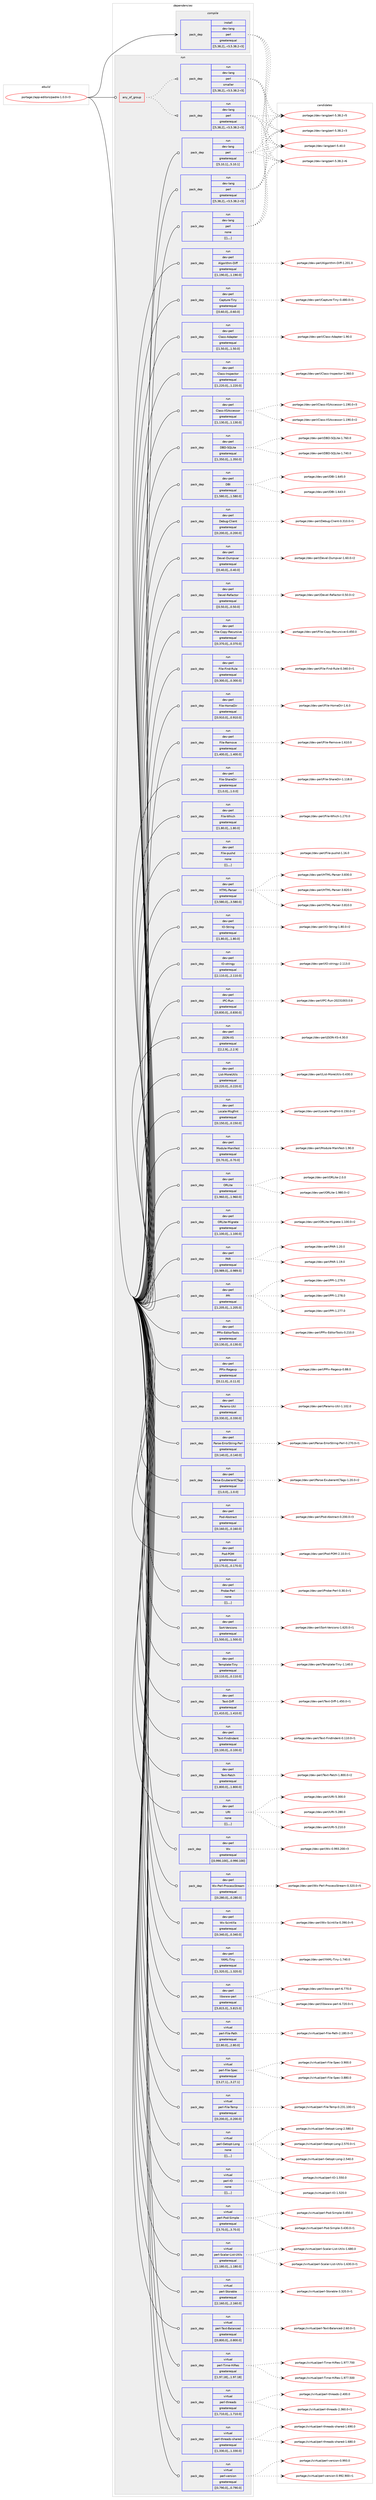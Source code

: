 digraph prolog {

# *************
# Graph options
# *************

newrank=true;
concentrate=true;
compound=true;
graph [rankdir=LR,fontname=Helvetica,fontsize=10,ranksep=1.5];#, ranksep=2.5, nodesep=0.2];
edge  [arrowhead=vee];
node  [fontname=Helvetica,fontsize=10];

# **********
# The ebuild
# **********

subgraph cluster_leftcol {
color=gray;
label=<<i>ebuild</i>>;
id [label="portage://app-editors/padre-1.0.0-r3", color=red, width=4, href="../app-editors/padre-1.0.0-r3.svg"];
}

# ****************
# The dependencies
# ****************

subgraph cluster_midcol {
color=gray;
label=<<i>dependencies</i>>;
subgraph cluster_compile {
fillcolor="#eeeeee";
style=filled;
label=<<i>compile</i>>;
subgraph pack12297 {
dependency17005 [label=<<TABLE BORDER="0" CELLBORDER="1" CELLSPACING="0" CELLPADDING="4" WIDTH="220"><TR><TD ROWSPAN="6" CELLPADDING="30">pack_dep</TD></TR><TR><TD WIDTH="110">install</TD></TR><TR><TD>dev-lang</TD></TR><TR><TD>perl</TD></TR><TR><TD>greaterequal</TD></TR><TR><TD>[[5,38,2],,-r3,5.38.2-r3]</TD></TR></TABLE>>, shape=none, color=blue];
}
id:e -> dependency17005:w [weight=20,style="solid",arrowhead="vee"];
}
subgraph cluster_compileandrun {
fillcolor="#eeeeee";
style=filled;
label=<<i>compile and run</i>>;
}
subgraph cluster_run {
fillcolor="#eeeeee";
style=filled;
label=<<i>run</i>>;
subgraph any94 {
dependency17080 [label=<<TABLE BORDER="0" CELLBORDER="1" CELLSPACING="0" CELLPADDING="4"><TR><TD CELLPADDING="10">any_of_group</TD></TR></TABLE>>, shape=none, color=red];subgraph pack12389 {
dependency17165 [label=<<TABLE BORDER="0" CELLBORDER="1" CELLSPACING="0" CELLPADDING="4" WIDTH="220"><TR><TD ROWSPAN="6" CELLPADDING="30">pack_dep</TD></TR><TR><TD WIDTH="110">run</TD></TR><TR><TD>dev-lang</TD></TR><TR><TD>perl</TD></TR><TR><TD>greaterequal</TD></TR><TR><TD>[[5,38,2],,-r3,5.38.2-r3]</TD></TR></TABLE>>, shape=none, color=blue];
}
dependency17080:e -> dependency17165:w [weight=20,style="dotted",arrowhead="oinv"];
subgraph pack12425 {
dependency17279 [label=<<TABLE BORDER="0" CELLBORDER="1" CELLSPACING="0" CELLPADDING="4" WIDTH="220"><TR><TD ROWSPAN="6" CELLPADDING="30">pack_dep</TD></TR><TR><TD WIDTH="110">run</TD></TR><TR><TD>dev-lang</TD></TR><TR><TD>perl</TD></TR><TR><TD>smaller</TD></TR><TR><TD>[[5,38,2],,-r3,5.38.2-r3]</TD></TR></TABLE>>, shape=none, color=blue];
}
dependency17080:e -> dependency17279:w [weight=20,style="dotted",arrowhead="oinv"];
}
id:e -> dependency17080:w [weight=20,style="solid",arrowhead="odot"];
subgraph pack12539 {
dependency17350 [label=<<TABLE BORDER="0" CELLBORDER="1" CELLSPACING="0" CELLPADDING="4" WIDTH="220"><TR><TD ROWSPAN="6" CELLPADDING="30">pack_dep</TD></TR><TR><TD WIDTH="110">run</TD></TR><TR><TD>dev-lang</TD></TR><TR><TD>perl</TD></TR><TR><TD>greaterequal</TD></TR><TR><TD>[[5,10,1],,,5.10.1]</TD></TR></TABLE>>, shape=none, color=blue];
}
id:e -> dependency17350:w [weight=20,style="solid",arrowhead="odot"];
subgraph pack12543 {
dependency17353 [label=<<TABLE BORDER="0" CELLBORDER="1" CELLSPACING="0" CELLPADDING="4" WIDTH="220"><TR><TD ROWSPAN="6" CELLPADDING="30">pack_dep</TD></TR><TR><TD WIDTH="110">run</TD></TR><TR><TD>dev-lang</TD></TR><TR><TD>perl</TD></TR><TR><TD>greaterequal</TD></TR><TR><TD>[[5,38,2],,-r3,5.38.2-r3]</TD></TR></TABLE>>, shape=none, color=blue];
}
id:e -> dependency17353:w [weight=20,style="solid",arrowhead="odot"];
subgraph pack12562 {
dependency17380 [label=<<TABLE BORDER="0" CELLBORDER="1" CELLSPACING="0" CELLPADDING="4" WIDTH="220"><TR><TD ROWSPAN="6" CELLPADDING="30">pack_dep</TD></TR><TR><TD WIDTH="110">run</TD></TR><TR><TD>dev-lang</TD></TR><TR><TD>perl</TD></TR><TR><TD>none</TD></TR><TR><TD>[[],,,,]</TD></TR></TABLE>>, shape=none, color=blue];
}
id:e -> dependency17380:w [weight=20,style="solid",arrowhead="odot"];
subgraph pack12566 {
dependency17408 [label=<<TABLE BORDER="0" CELLBORDER="1" CELLSPACING="0" CELLPADDING="4" WIDTH="220"><TR><TD ROWSPAN="6" CELLPADDING="30">pack_dep</TD></TR><TR><TD WIDTH="110">run</TD></TR><TR><TD>dev-perl</TD></TR><TR><TD>Algorithm-Diff</TD></TR><TR><TD>greaterequal</TD></TR><TR><TD>[[1,190,0],,,1.190.0]</TD></TR></TABLE>>, shape=none, color=blue];
}
id:e -> dependency17408:w [weight=20,style="solid",arrowhead="odot"];
subgraph pack12627 {
dependency17480 [label=<<TABLE BORDER="0" CELLBORDER="1" CELLSPACING="0" CELLPADDING="4" WIDTH="220"><TR><TD ROWSPAN="6" CELLPADDING="30">pack_dep</TD></TR><TR><TD WIDTH="110">run</TD></TR><TR><TD>dev-perl</TD></TR><TR><TD>Capture-Tiny</TD></TR><TR><TD>greaterequal</TD></TR><TR><TD>[[0,60,0],,,0.60.0]</TD></TR></TABLE>>, shape=none, color=blue];
}
id:e -> dependency17480:w [weight=20,style="solid",arrowhead="odot"];
subgraph pack12641 {
dependency17495 [label=<<TABLE BORDER="0" CELLBORDER="1" CELLSPACING="0" CELLPADDING="4" WIDTH="220"><TR><TD ROWSPAN="6" CELLPADDING="30">pack_dep</TD></TR><TR><TD WIDTH="110">run</TD></TR><TR><TD>dev-perl</TD></TR><TR><TD>Class-Adapter</TD></TR><TR><TD>greaterequal</TD></TR><TR><TD>[[1,50,0],,,1.50.0]</TD></TR></TABLE>>, shape=none, color=blue];
}
id:e -> dependency17495:w [weight=20,style="solid",arrowhead="odot"];
subgraph pack12676 {
dependency17574 [label=<<TABLE BORDER="0" CELLBORDER="1" CELLSPACING="0" CELLPADDING="4" WIDTH="220"><TR><TD ROWSPAN="6" CELLPADDING="30">pack_dep</TD></TR><TR><TD WIDTH="110">run</TD></TR><TR><TD>dev-perl</TD></TR><TR><TD>Class-Inspector</TD></TR><TR><TD>greaterequal</TD></TR><TR><TD>[[1,220,0],,,1.220.0]</TD></TR></TABLE>>, shape=none, color=blue];
}
id:e -> dependency17574:w [weight=20,style="solid",arrowhead="odot"];
subgraph pack12723 {
dependency17600 [label=<<TABLE BORDER="0" CELLBORDER="1" CELLSPACING="0" CELLPADDING="4" WIDTH="220"><TR><TD ROWSPAN="6" CELLPADDING="30">pack_dep</TD></TR><TR><TD WIDTH="110">run</TD></TR><TR><TD>dev-perl</TD></TR><TR><TD>Class-XSAccessor</TD></TR><TR><TD>greaterequal</TD></TR><TR><TD>[[1,130,0],,,1.130.0]</TD></TR></TABLE>>, shape=none, color=blue];
}
id:e -> dependency17600:w [weight=20,style="solid",arrowhead="odot"];
subgraph pack12772 {
dependency17686 [label=<<TABLE BORDER="0" CELLBORDER="1" CELLSPACING="0" CELLPADDING="4" WIDTH="220"><TR><TD ROWSPAN="6" CELLPADDING="30">pack_dep</TD></TR><TR><TD WIDTH="110">run</TD></TR><TR><TD>dev-perl</TD></TR><TR><TD>DBD-SQLite</TD></TR><TR><TD>greaterequal</TD></TR><TR><TD>[[1,350,0],,,1.350.0]</TD></TR></TABLE>>, shape=none, color=blue];
}
id:e -> dependency17686:w [weight=20,style="solid",arrowhead="odot"];
subgraph pack12859 {
dependency17784 [label=<<TABLE BORDER="0" CELLBORDER="1" CELLSPACING="0" CELLPADDING="4" WIDTH="220"><TR><TD ROWSPAN="6" CELLPADDING="30">pack_dep</TD></TR><TR><TD WIDTH="110">run</TD></TR><TR><TD>dev-perl</TD></TR><TR><TD>DBI</TD></TR><TR><TD>greaterequal</TD></TR><TR><TD>[[1,580,0],,,1.580.0]</TD></TR></TABLE>>, shape=none, color=blue];
}
id:e -> dependency17784:w [weight=20,style="solid",arrowhead="odot"];
subgraph pack12862 {
dependency17788 [label=<<TABLE BORDER="0" CELLBORDER="1" CELLSPACING="0" CELLPADDING="4" WIDTH="220"><TR><TD ROWSPAN="6" CELLPADDING="30">pack_dep</TD></TR><TR><TD WIDTH="110">run</TD></TR><TR><TD>dev-perl</TD></TR><TR><TD>Debug-Client</TD></TR><TR><TD>greaterequal</TD></TR><TR><TD>[[0,200,0],,,0.200.0]</TD></TR></TABLE>>, shape=none, color=blue];
}
id:e -> dependency17788:w [weight=20,style="solid",arrowhead="odot"];
subgraph pack12883 {
dependency17814 [label=<<TABLE BORDER="0" CELLBORDER="1" CELLSPACING="0" CELLPADDING="4" WIDTH="220"><TR><TD ROWSPAN="6" CELLPADDING="30">pack_dep</TD></TR><TR><TD WIDTH="110">run</TD></TR><TR><TD>dev-perl</TD></TR><TR><TD>Devel-Dumpvar</TD></TR><TR><TD>greaterequal</TD></TR><TR><TD>[[0,40,0],,,0.40.0]</TD></TR></TABLE>>, shape=none, color=blue];
}
id:e -> dependency17814:w [weight=20,style="solid",arrowhead="odot"];
subgraph pack12894 {
dependency17869 [label=<<TABLE BORDER="0" CELLBORDER="1" CELLSPACING="0" CELLPADDING="4" WIDTH="220"><TR><TD ROWSPAN="6" CELLPADDING="30">pack_dep</TD></TR><TR><TD WIDTH="110">run</TD></TR><TR><TD>dev-perl</TD></TR><TR><TD>Devel-Refactor</TD></TR><TR><TD>greaterequal</TD></TR><TR><TD>[[0,50,0],,,0.50.0]</TD></TR></TABLE>>, shape=none, color=blue];
}
id:e -> dependency17869:w [weight=20,style="solid",arrowhead="odot"];
subgraph pack12937 {
dependency17891 [label=<<TABLE BORDER="0" CELLBORDER="1" CELLSPACING="0" CELLPADDING="4" WIDTH="220"><TR><TD ROWSPAN="6" CELLPADDING="30">pack_dep</TD></TR><TR><TD WIDTH="110">run</TD></TR><TR><TD>dev-perl</TD></TR><TR><TD>File-Copy-Recursive</TD></TR><TR><TD>greaterequal</TD></TR><TR><TD>[[0,370,0],,,0.370.0]</TD></TR></TABLE>>, shape=none, color=blue];
}
id:e -> dependency17891:w [weight=20,style="solid",arrowhead="odot"];
subgraph pack12954 {
dependency17918 [label=<<TABLE BORDER="0" CELLBORDER="1" CELLSPACING="0" CELLPADDING="4" WIDTH="220"><TR><TD ROWSPAN="6" CELLPADDING="30">pack_dep</TD></TR><TR><TD WIDTH="110">run</TD></TR><TR><TD>dev-perl</TD></TR><TR><TD>File-Find-Rule</TD></TR><TR><TD>greaterequal</TD></TR><TR><TD>[[0,300,0],,,0.300.0]</TD></TR></TABLE>>, shape=none, color=blue];
}
id:e -> dependency17918:w [weight=20,style="solid",arrowhead="odot"];
subgraph pack13019 {
dependency18008 [label=<<TABLE BORDER="0" CELLBORDER="1" CELLSPACING="0" CELLPADDING="4" WIDTH="220"><TR><TD ROWSPAN="6" CELLPADDING="30">pack_dep</TD></TR><TR><TD WIDTH="110">run</TD></TR><TR><TD>dev-perl</TD></TR><TR><TD>File-HomeDir</TD></TR><TR><TD>greaterequal</TD></TR><TR><TD>[[0,910,0],,,0.910.0]</TD></TR></TABLE>>, shape=none, color=blue];
}
id:e -> dependency18008:w [weight=20,style="solid",arrowhead="odot"];
subgraph pack13059 {
dependency18079 [label=<<TABLE BORDER="0" CELLBORDER="1" CELLSPACING="0" CELLPADDING="4" WIDTH="220"><TR><TD ROWSPAN="6" CELLPADDING="30">pack_dep</TD></TR><TR><TD WIDTH="110">run</TD></TR><TR><TD>dev-perl</TD></TR><TR><TD>File-Remove</TD></TR><TR><TD>greaterequal</TD></TR><TR><TD>[[1,400,0],,,1.400.0]</TD></TR></TABLE>>, shape=none, color=blue];
}
id:e -> dependency18079:w [weight=20,style="solid",arrowhead="odot"];
subgraph pack13085 {
dependency18103 [label=<<TABLE BORDER="0" CELLBORDER="1" CELLSPACING="0" CELLPADDING="4" WIDTH="220"><TR><TD ROWSPAN="6" CELLPADDING="30">pack_dep</TD></TR><TR><TD WIDTH="110">run</TD></TR><TR><TD>dev-perl</TD></TR><TR><TD>File-ShareDir</TD></TR><TR><TD>greaterequal</TD></TR><TR><TD>[[1,0,0],,,1.0.0]</TD></TR></TABLE>>, shape=none, color=blue];
}
id:e -> dependency18103:w [weight=20,style="solid",arrowhead="odot"];
subgraph pack13089 {
dependency18131 [label=<<TABLE BORDER="0" CELLBORDER="1" CELLSPACING="0" CELLPADDING="4" WIDTH="220"><TR><TD ROWSPAN="6" CELLPADDING="30">pack_dep</TD></TR><TR><TD WIDTH="110">run</TD></TR><TR><TD>dev-perl</TD></TR><TR><TD>File-Which</TD></TR><TR><TD>greaterequal</TD></TR><TR><TD>[[1,80,0],,,1.80.0]</TD></TR></TABLE>>, shape=none, color=blue];
}
id:e -> dependency18131:w [weight=20,style="solid",arrowhead="odot"];
subgraph pack13125 {
dependency18175 [label=<<TABLE BORDER="0" CELLBORDER="1" CELLSPACING="0" CELLPADDING="4" WIDTH="220"><TR><TD ROWSPAN="6" CELLPADDING="30">pack_dep</TD></TR><TR><TD WIDTH="110">run</TD></TR><TR><TD>dev-perl</TD></TR><TR><TD>File-pushd</TD></TR><TR><TD>none</TD></TR><TR><TD>[[],,,,]</TD></TR></TABLE>>, shape=none, color=blue];
}
id:e -> dependency18175:w [weight=20,style="solid",arrowhead="odot"];
subgraph pack13139 {
dependency18274 [label=<<TABLE BORDER="0" CELLBORDER="1" CELLSPACING="0" CELLPADDING="4" WIDTH="220"><TR><TD ROWSPAN="6" CELLPADDING="30">pack_dep</TD></TR><TR><TD WIDTH="110">run</TD></TR><TR><TD>dev-perl</TD></TR><TR><TD>HTML-Parser</TD></TR><TR><TD>greaterequal</TD></TR><TR><TD>[[3,580,0],,,3.580.0]</TD></TR></TABLE>>, shape=none, color=blue];
}
id:e -> dependency18274:w [weight=20,style="solid",arrowhead="odot"];
subgraph pack13198 {
dependency18280 [label=<<TABLE BORDER="0" CELLBORDER="1" CELLSPACING="0" CELLPADDING="4" WIDTH="220"><TR><TD ROWSPAN="6" CELLPADDING="30">pack_dep</TD></TR><TR><TD WIDTH="110">run</TD></TR><TR><TD>dev-perl</TD></TR><TR><TD>IO-String</TD></TR><TR><TD>greaterequal</TD></TR><TR><TD>[[1,80,0],,,1.80.0]</TD></TR></TABLE>>, shape=none, color=blue];
}
id:e -> dependency18280:w [weight=20,style="solid",arrowhead="odot"];
subgraph pack13221 {
dependency18328 [label=<<TABLE BORDER="0" CELLBORDER="1" CELLSPACING="0" CELLPADDING="4" WIDTH="220"><TR><TD ROWSPAN="6" CELLPADDING="30">pack_dep</TD></TR><TR><TD WIDTH="110">run</TD></TR><TR><TD>dev-perl</TD></TR><TR><TD>IO-stringy</TD></TR><TR><TD>greaterequal</TD></TR><TR><TD>[[2,110,0],,,2.110.0]</TD></TR></TABLE>>, shape=none, color=blue];
}
id:e -> dependency18328:w [weight=20,style="solid",arrowhead="odot"];
subgraph pack13263 {
dependency18454 [label=<<TABLE BORDER="0" CELLBORDER="1" CELLSPACING="0" CELLPADDING="4" WIDTH="220"><TR><TD ROWSPAN="6" CELLPADDING="30">pack_dep</TD></TR><TR><TD WIDTH="110">run</TD></TR><TR><TD>dev-perl</TD></TR><TR><TD>IPC-Run</TD></TR><TR><TD>greaterequal</TD></TR><TR><TD>[[0,830,0],,,0.830.0]</TD></TR></TABLE>>, shape=none, color=blue];
}
id:e -> dependency18454:w [weight=20,style="solid",arrowhead="odot"];
subgraph pack13363 {
dependency18502 [label=<<TABLE BORDER="0" CELLBORDER="1" CELLSPACING="0" CELLPADDING="4" WIDTH="220"><TR><TD ROWSPAN="6" CELLPADDING="30">pack_dep</TD></TR><TR><TD WIDTH="110">run</TD></TR><TR><TD>dev-perl</TD></TR><TR><TD>JSON-XS</TD></TR><TR><TD>greaterequal</TD></TR><TR><TD>[[2,2,9],,,2.2.9]</TD></TR></TABLE>>, shape=none, color=blue];
}
id:e -> dependency18502:w [weight=20,style="solid",arrowhead="odot"];
subgraph pack13368 {
dependency18529 [label=<<TABLE BORDER="0" CELLBORDER="1" CELLSPACING="0" CELLPADDING="4" WIDTH="220"><TR><TD ROWSPAN="6" CELLPADDING="30">pack_dep</TD></TR><TR><TD WIDTH="110">run</TD></TR><TR><TD>dev-perl</TD></TR><TR><TD>List-MoreUtils</TD></TR><TR><TD>greaterequal</TD></TR><TR><TD>[[0,220,0],,,0.220.0]</TD></TR></TABLE>>, shape=none, color=blue];
}
id:e -> dependency18529:w [weight=20,style="solid",arrowhead="odot"];
subgraph pack13422 {
dependency18586 [label=<<TABLE BORDER="0" CELLBORDER="1" CELLSPACING="0" CELLPADDING="4" WIDTH="220"><TR><TD ROWSPAN="6" CELLPADDING="30">pack_dep</TD></TR><TR><TD WIDTH="110">run</TD></TR><TR><TD>dev-perl</TD></TR><TR><TD>Locale-Msgfmt</TD></TR><TR><TD>greaterequal</TD></TR><TR><TD>[[0,150,0],,,0.150.0]</TD></TR></TABLE>>, shape=none, color=blue];
}
id:e -> dependency18586:w [weight=20,style="solid",arrowhead="odot"];
subgraph pack13425 {
dependency18610 [label=<<TABLE BORDER="0" CELLBORDER="1" CELLSPACING="0" CELLPADDING="4" WIDTH="220"><TR><TD ROWSPAN="6" CELLPADDING="30">pack_dep</TD></TR><TR><TD WIDTH="110">run</TD></TR><TR><TD>dev-perl</TD></TR><TR><TD>Module-Manifest</TD></TR><TR><TD>greaterequal</TD></TR><TR><TD>[[0,70,0],,,0.70.0]</TD></TR></TABLE>>, shape=none, color=blue];
}
id:e -> dependency18610:w [weight=20,style="solid",arrowhead="odot"];
subgraph pack13467 {
dependency18663 [label=<<TABLE BORDER="0" CELLBORDER="1" CELLSPACING="0" CELLPADDING="4" WIDTH="220"><TR><TD ROWSPAN="6" CELLPADDING="30">pack_dep</TD></TR><TR><TD WIDTH="110">run</TD></TR><TR><TD>dev-perl</TD></TR><TR><TD>ORLite</TD></TR><TR><TD>greaterequal</TD></TR><TR><TD>[[1,960,0],,,1.960.0]</TD></TR></TABLE>>, shape=none, color=blue];
}
id:e -> dependency18663:w [weight=20,style="solid",arrowhead="odot"];
subgraph pack13484 {
dependency18693 [label=<<TABLE BORDER="0" CELLBORDER="1" CELLSPACING="0" CELLPADDING="4" WIDTH="220"><TR><TD ROWSPAN="6" CELLPADDING="30">pack_dep</TD></TR><TR><TD WIDTH="110">run</TD></TR><TR><TD>dev-perl</TD></TR><TR><TD>ORLite-Migrate</TD></TR><TR><TD>greaterequal</TD></TR><TR><TD>[[1,100,0],,,1.100.0]</TD></TR></TABLE>>, shape=none, color=blue];
}
id:e -> dependency18693:w [weight=20,style="solid",arrowhead="odot"];
subgraph pack13540 {
dependency18807 [label=<<TABLE BORDER="0" CELLBORDER="1" CELLSPACING="0" CELLPADDING="4" WIDTH="220"><TR><TD ROWSPAN="6" CELLPADDING="30">pack_dep</TD></TR><TR><TD WIDTH="110">run</TD></TR><TR><TD>dev-perl</TD></TR><TR><TD>PAR</TD></TR><TR><TD>greaterequal</TD></TR><TR><TD>[[0,989,0],,,0.989.0]</TD></TR></TABLE>>, shape=none, color=blue];
}
id:e -> dependency18807:w [weight=20,style="solid",arrowhead="odot"];
subgraph pack13594 {
dependency18812 [label=<<TABLE BORDER="0" CELLBORDER="1" CELLSPACING="0" CELLPADDING="4" WIDTH="220"><TR><TD ROWSPAN="6" CELLPADDING="30">pack_dep</TD></TR><TR><TD WIDTH="110">run</TD></TR><TR><TD>dev-perl</TD></TR><TR><TD>PPI</TD></TR><TR><TD>greaterequal</TD></TR><TR><TD>[[1,205,0],,,1.205.0]</TD></TR></TABLE>>, shape=none, color=blue];
}
id:e -> dependency18812:w [weight=20,style="solid",arrowhead="odot"];
subgraph pack13598 {
dependency18821 [label=<<TABLE BORDER="0" CELLBORDER="1" CELLSPACING="0" CELLPADDING="4" WIDTH="220"><TR><TD ROWSPAN="6" CELLPADDING="30">pack_dep</TD></TR><TR><TD WIDTH="110">run</TD></TR><TR><TD>dev-perl</TD></TR><TR><TD>PPIx-EditorTools</TD></TR><TR><TD>greaterequal</TD></TR><TR><TD>[[0,130,0],,,0.130.0]</TD></TR></TABLE>>, shape=none, color=blue];
}
id:e -> dependency18821:w [weight=20,style="solid",arrowhead="odot"];
subgraph pack13623 {
dependency18869 [label=<<TABLE BORDER="0" CELLBORDER="1" CELLSPACING="0" CELLPADDING="4" WIDTH="220"><TR><TD ROWSPAN="6" CELLPADDING="30">pack_dep</TD></TR><TR><TD WIDTH="110">run</TD></TR><TR><TD>dev-perl</TD></TR><TR><TD>PPIx-Regexp</TD></TR><TR><TD>greaterequal</TD></TR><TR><TD>[[0,11,0],,,0.11.0]</TD></TR></TABLE>>, shape=none, color=blue];
}
id:e -> dependency18869:w [weight=20,style="solid",arrowhead="odot"];
subgraph pack13649 {
dependency18981 [label=<<TABLE BORDER="0" CELLBORDER="1" CELLSPACING="0" CELLPADDING="4" WIDTH="220"><TR><TD ROWSPAN="6" CELLPADDING="30">pack_dep</TD></TR><TR><TD WIDTH="110">run</TD></TR><TR><TD>dev-perl</TD></TR><TR><TD>Params-Util</TD></TR><TR><TD>greaterequal</TD></TR><TR><TD>[[0,330,0],,,0.330.0]</TD></TR></TABLE>>, shape=none, color=blue];
}
id:e -> dependency18981:w [weight=20,style="solid",arrowhead="odot"];
subgraph pack13725 {
dependency18989 [label=<<TABLE BORDER="0" CELLBORDER="1" CELLSPACING="0" CELLPADDING="4" WIDTH="220"><TR><TD ROWSPAN="6" CELLPADDING="30">pack_dep</TD></TR><TR><TD WIDTH="110">run</TD></TR><TR><TD>dev-perl</TD></TR><TR><TD>Parse-ErrorString-Perl</TD></TR><TR><TD>greaterequal</TD></TR><TR><TD>[[0,140,0],,,0.140.0]</TD></TR></TABLE>>, shape=none, color=blue];
}
id:e -> dependency18989:w [weight=20,style="solid",arrowhead="odot"];
subgraph pack13732 {
dependency18997 [label=<<TABLE BORDER="0" CELLBORDER="1" CELLSPACING="0" CELLPADDING="4" WIDTH="220"><TR><TD ROWSPAN="6" CELLPADDING="30">pack_dep</TD></TR><TR><TD WIDTH="110">run</TD></TR><TR><TD>dev-perl</TD></TR><TR><TD>Parse-ExuberantCTags</TD></TR><TR><TD>greaterequal</TD></TR><TR><TD>[[1,0,0],,,1.0.0]</TD></TR></TABLE>>, shape=none, color=blue];
}
id:e -> dependency18997:w [weight=20,style="solid",arrowhead="odot"];
subgraph pack13738 {
dependency19005 [label=<<TABLE BORDER="0" CELLBORDER="1" CELLSPACING="0" CELLPADDING="4" WIDTH="220"><TR><TD ROWSPAN="6" CELLPADDING="30">pack_dep</TD></TR><TR><TD WIDTH="110">run</TD></TR><TR><TD>dev-perl</TD></TR><TR><TD>Pod-Abstract</TD></TR><TR><TD>greaterequal</TD></TR><TR><TD>[[0,160,0],,,0.160.0]</TD></TR></TABLE>>, shape=none, color=blue];
}
id:e -> dependency19005:w [weight=20,style="solid",arrowhead="odot"];
subgraph pack13762 {
dependency19041 [label=<<TABLE BORDER="0" CELLBORDER="1" CELLSPACING="0" CELLPADDING="4" WIDTH="220"><TR><TD ROWSPAN="6" CELLPADDING="30">pack_dep</TD></TR><TR><TD WIDTH="110">run</TD></TR><TR><TD>dev-perl</TD></TR><TR><TD>Pod-POM</TD></TR><TR><TD>greaterequal</TD></TR><TR><TD>[[0,170,0],,,0.170.0]</TD></TR></TABLE>>, shape=none, color=blue];
}
id:e -> dependency19041:w [weight=20,style="solid",arrowhead="odot"];
subgraph pack13820 {
dependency19113 [label=<<TABLE BORDER="0" CELLBORDER="1" CELLSPACING="0" CELLPADDING="4" WIDTH="220"><TR><TD ROWSPAN="6" CELLPADDING="30">pack_dep</TD></TR><TR><TD WIDTH="110">run</TD></TR><TR><TD>dev-perl</TD></TR><TR><TD>Probe-Perl</TD></TR><TR><TD>none</TD></TR><TR><TD>[[],,,,]</TD></TR></TABLE>>, shape=none, color=blue];
}
id:e -> dependency19113:w [weight=20,style="solid",arrowhead="odot"];
subgraph pack13829 {
dependency19122 [label=<<TABLE BORDER="0" CELLBORDER="1" CELLSPACING="0" CELLPADDING="4" WIDTH="220"><TR><TD ROWSPAN="6" CELLPADDING="30">pack_dep</TD></TR><TR><TD WIDTH="110">run</TD></TR><TR><TD>dev-perl</TD></TR><TR><TD>Sort-Versions</TD></TR><TR><TD>greaterequal</TD></TR><TR><TD>[[1,500,0],,,1.500.0]</TD></TR></TABLE>>, shape=none, color=blue];
}
id:e -> dependency19122:w [weight=20,style="solid",arrowhead="odot"];
subgraph pack13835 {
dependency19132 [label=<<TABLE BORDER="0" CELLBORDER="1" CELLSPACING="0" CELLPADDING="4" WIDTH="220"><TR><TD ROWSPAN="6" CELLPADDING="30">pack_dep</TD></TR><TR><TD WIDTH="110">run</TD></TR><TR><TD>dev-perl</TD></TR><TR><TD>Template-Tiny</TD></TR><TR><TD>greaterequal</TD></TR><TR><TD>[[0,110,0],,,0.110.0]</TD></TR></TABLE>>, shape=none, color=blue];
}
id:e -> dependency19132:w [weight=20,style="solid",arrowhead="odot"];
subgraph pack13875 {
dependency19179 [label=<<TABLE BORDER="0" CELLBORDER="1" CELLSPACING="0" CELLPADDING="4" WIDTH="220"><TR><TD ROWSPAN="6" CELLPADDING="30">pack_dep</TD></TR><TR><TD WIDTH="110">run</TD></TR><TR><TD>dev-perl</TD></TR><TR><TD>Text-Diff</TD></TR><TR><TD>greaterequal</TD></TR><TR><TD>[[1,410,0],,,1.410.0]</TD></TR></TABLE>>, shape=none, color=blue];
}
id:e -> dependency19179:w [weight=20,style="solid",arrowhead="odot"];
subgraph pack13880 {
dependency19182 [label=<<TABLE BORDER="0" CELLBORDER="1" CELLSPACING="0" CELLPADDING="4" WIDTH="220"><TR><TD ROWSPAN="6" CELLPADDING="30">pack_dep</TD></TR><TR><TD WIDTH="110">run</TD></TR><TR><TD>dev-perl</TD></TR><TR><TD>Text-FindIndent</TD></TR><TR><TD>greaterequal</TD></TR><TR><TD>[[0,100,0],,,0.100.0]</TD></TR></TABLE>>, shape=none, color=blue];
}
id:e -> dependency19182:w [weight=20,style="solid",arrowhead="odot"];
subgraph pack13886 {
dependency19189 [label=<<TABLE BORDER="0" CELLBORDER="1" CELLSPACING="0" CELLPADDING="4" WIDTH="220"><TR><TD ROWSPAN="6" CELLPADDING="30">pack_dep</TD></TR><TR><TD WIDTH="110">run</TD></TR><TR><TD>dev-perl</TD></TR><TR><TD>Text-Patch</TD></TR><TR><TD>greaterequal</TD></TR><TR><TD>[[1,800,0],,,1.800.0]</TD></TR></TABLE>>, shape=none, color=blue];
}
id:e -> dependency19189:w [weight=20,style="solid",arrowhead="odot"];
subgraph pack13891 {
dependency19238 [label=<<TABLE BORDER="0" CELLBORDER="1" CELLSPACING="0" CELLPADDING="4" WIDTH="220"><TR><TD ROWSPAN="6" CELLPADDING="30">pack_dep</TD></TR><TR><TD WIDTH="110">run</TD></TR><TR><TD>dev-perl</TD></TR><TR><TD>URI</TD></TR><TR><TD>none</TD></TR><TR><TD>[[],,,,]</TD></TR></TABLE>>, shape=none, color=blue];
}
id:e -> dependency19238:w [weight=20,style="solid",arrowhead="odot"];
subgraph pack13928 {
dependency19265 [label=<<TABLE BORDER="0" CELLBORDER="1" CELLSPACING="0" CELLPADDING="4" WIDTH="220"><TR><TD ROWSPAN="6" CELLPADDING="30">pack_dep</TD></TR><TR><TD WIDTH="110">run</TD></TR><TR><TD>dev-perl</TD></TR><TR><TD>Wx</TD></TR><TR><TD>greaterequal</TD></TR><TR><TD>[[0,990,100],,,0.990.100]</TD></TR></TABLE>>, shape=none, color=blue];
}
id:e -> dependency19265:w [weight=20,style="solid",arrowhead="odot"];
subgraph pack13977 {
dependency19336 [label=<<TABLE BORDER="0" CELLBORDER="1" CELLSPACING="0" CELLPADDING="4" WIDTH="220"><TR><TD ROWSPAN="6" CELLPADDING="30">pack_dep</TD></TR><TR><TD WIDTH="110">run</TD></TR><TR><TD>dev-perl</TD></TR><TR><TD>Wx-Perl-ProcessStream</TD></TR><TR><TD>greaterequal</TD></TR><TR><TD>[[0,280,0],,,0.280.0]</TD></TR></TABLE>>, shape=none, color=blue];
}
id:e -> dependency19336:w [weight=20,style="solid",arrowhead="odot"];
subgraph pack14011 {
dependency19362 [label=<<TABLE BORDER="0" CELLBORDER="1" CELLSPACING="0" CELLPADDING="4" WIDTH="220"><TR><TD ROWSPAN="6" CELLPADDING="30">pack_dep</TD></TR><TR><TD WIDTH="110">run</TD></TR><TR><TD>dev-perl</TD></TR><TR><TD>Wx-Scintilla</TD></TR><TR><TD>greaterequal</TD></TR><TR><TD>[[0,340,0],,,0.340.0]</TD></TR></TABLE>>, shape=none, color=blue];
}
id:e -> dependency19362:w [weight=20,style="solid",arrowhead="odot"];
subgraph pack14070 {
dependency19459 [label=<<TABLE BORDER="0" CELLBORDER="1" CELLSPACING="0" CELLPADDING="4" WIDTH="220"><TR><TD ROWSPAN="6" CELLPADDING="30">pack_dep</TD></TR><TR><TD WIDTH="110">run</TD></TR><TR><TD>dev-perl</TD></TR><TR><TD>YAML-Tiny</TD></TR><TR><TD>greaterequal</TD></TR><TR><TD>[[1,320,0],,,1.320.0]</TD></TR></TABLE>>, shape=none, color=blue];
}
id:e -> dependency19459:w [weight=20,style="solid",arrowhead="odot"];
subgraph pack14075 {
dependency19482 [label=<<TABLE BORDER="0" CELLBORDER="1" CELLSPACING="0" CELLPADDING="4" WIDTH="220"><TR><TD ROWSPAN="6" CELLPADDING="30">pack_dep</TD></TR><TR><TD WIDTH="110">run</TD></TR><TR><TD>dev-perl</TD></TR><TR><TD>libwww-perl</TD></TR><TR><TD>greaterequal</TD></TR><TR><TD>[[5,815,0],,,5.815.0]</TD></TR></TABLE>>, shape=none, color=blue];
}
id:e -> dependency19482:w [weight=20,style="solid",arrowhead="odot"];
subgraph pack14094 {
dependency19507 [label=<<TABLE BORDER="0" CELLBORDER="1" CELLSPACING="0" CELLPADDING="4" WIDTH="220"><TR><TD ROWSPAN="6" CELLPADDING="30">pack_dep</TD></TR><TR><TD WIDTH="110">run</TD></TR><TR><TD>virtual</TD></TR><TR><TD>perl-File-Path</TD></TR><TR><TD>greaterequal</TD></TR><TR><TD>[[2,80,0],,,2.80.0]</TD></TR></TABLE>>, shape=none, color=blue];
}
id:e -> dependency19507:w [weight=20,style="solid",arrowhead="odot"];
subgraph pack14114 {
dependency19621 [label=<<TABLE BORDER="0" CELLBORDER="1" CELLSPACING="0" CELLPADDING="4" WIDTH="220"><TR><TD ROWSPAN="6" CELLPADDING="30">pack_dep</TD></TR><TR><TD WIDTH="110">run</TD></TR><TR><TD>virtual</TD></TR><TR><TD>perl-File-Spec</TD></TR><TR><TD>greaterequal</TD></TR><TR><TD>[[3,27,1],,,3.27.1]</TD></TR></TABLE>>, shape=none, color=blue];
}
id:e -> dependency19621:w [weight=20,style="solid",arrowhead="odot"];
subgraph pack14186 {
dependency19625 [label=<<TABLE BORDER="0" CELLBORDER="1" CELLSPACING="0" CELLPADDING="4" WIDTH="220"><TR><TD ROWSPAN="6" CELLPADDING="30">pack_dep</TD></TR><TR><TD WIDTH="110">run</TD></TR><TR><TD>virtual</TD></TR><TR><TD>perl-File-Temp</TD></TR><TR><TD>greaterequal</TD></TR><TR><TD>[[0,200,0],,,0.200.0]</TD></TR></TABLE>>, shape=none, color=blue];
}
id:e -> dependency19625:w [weight=20,style="solid",arrowhead="odot"];
subgraph pack14199 {
dependency19647 [label=<<TABLE BORDER="0" CELLBORDER="1" CELLSPACING="0" CELLPADDING="4" WIDTH="220"><TR><TD ROWSPAN="6" CELLPADDING="30">pack_dep</TD></TR><TR><TD WIDTH="110">run</TD></TR><TR><TD>virtual</TD></TR><TR><TD>perl-Getopt-Long</TD></TR><TR><TD>none</TD></TR><TR><TD>[[],,,,]</TD></TR></TABLE>>, shape=none, color=blue];
}
id:e -> dependency19647:w [weight=20,style="solid",arrowhead="odot"];
subgraph pack14236 {
dependency19698 [label=<<TABLE BORDER="0" CELLBORDER="1" CELLSPACING="0" CELLPADDING="4" WIDTH="220"><TR><TD ROWSPAN="6" CELLPADDING="30">pack_dep</TD></TR><TR><TD WIDTH="110">run</TD></TR><TR><TD>virtual</TD></TR><TR><TD>perl-IO</TD></TR><TR><TD>none</TD></TR><TR><TD>[[],,,,]</TD></TR></TABLE>>, shape=none, color=blue];
}
id:e -> dependency19698:w [weight=20,style="solid",arrowhead="odot"];
subgraph pack14242 {
dependency19716 [label=<<TABLE BORDER="0" CELLBORDER="1" CELLSPACING="0" CELLPADDING="4" WIDTH="220"><TR><TD ROWSPAN="6" CELLPADDING="30">pack_dep</TD></TR><TR><TD WIDTH="110">run</TD></TR><TR><TD>virtual</TD></TR><TR><TD>perl-Pod-Simple</TD></TR><TR><TD>greaterequal</TD></TR><TR><TD>[[3,70,0],,,3.70.0]</TD></TR></TABLE>>, shape=none, color=blue];
}
id:e -> dependency19716:w [weight=20,style="solid",arrowhead="odot"];
subgraph pack14300 {
dependency19786 [label=<<TABLE BORDER="0" CELLBORDER="1" CELLSPACING="0" CELLPADDING="4" WIDTH="220"><TR><TD ROWSPAN="6" CELLPADDING="30">pack_dep</TD></TR><TR><TD WIDTH="110">run</TD></TR><TR><TD>virtual</TD></TR><TR><TD>perl-Scalar-List-Utils</TD></TR><TR><TD>greaterequal</TD></TR><TR><TD>[[1,180,0],,,1.180.0]</TD></TR></TABLE>>, shape=none, color=blue];
}
id:e -> dependency19786:w [weight=20,style="solid",arrowhead="odot"];
subgraph pack14307 {
dependency19822 [label=<<TABLE BORDER="0" CELLBORDER="1" CELLSPACING="0" CELLPADDING="4" WIDTH="220"><TR><TD ROWSPAN="6" CELLPADDING="30">pack_dep</TD></TR><TR><TD WIDTH="110">run</TD></TR><TR><TD>virtual</TD></TR><TR><TD>perl-Storable</TD></TR><TR><TD>greaterequal</TD></TR><TR><TD>[[2,160,0],,,2.160.0]</TD></TR></TABLE>>, shape=none, color=blue];
}
id:e -> dependency19822:w [weight=20,style="solid",arrowhead="odot"];
subgraph pack14329 {
dependency19877 [label=<<TABLE BORDER="0" CELLBORDER="1" CELLSPACING="0" CELLPADDING="4" WIDTH="220"><TR><TD ROWSPAN="6" CELLPADDING="30">pack_dep</TD></TR><TR><TD WIDTH="110">run</TD></TR><TR><TD>virtual</TD></TR><TR><TD>perl-Text-Balanced</TD></TR><TR><TD>greaterequal</TD></TR><TR><TD>[[0,800,0],,,0.800.0]</TD></TR></TABLE>>, shape=none, color=blue];
}
id:e -> dependency19877:w [weight=20,style="solid",arrowhead="odot"];
subgraph pack14390 {
dependency19940 [label=<<TABLE BORDER="0" CELLBORDER="1" CELLSPACING="0" CELLPADDING="4" WIDTH="220"><TR><TD ROWSPAN="6" CELLPADDING="30">pack_dep</TD></TR><TR><TD WIDTH="110">run</TD></TR><TR><TD>virtual</TD></TR><TR><TD>perl-Time-HiRes</TD></TR><TR><TD>greaterequal</TD></TR><TR><TD>[[1,97,18],,,1.97.18]</TD></TR></TABLE>>, shape=none, color=blue];
}
id:e -> dependency19940:w [weight=20,style="solid",arrowhead="odot"];
subgraph pack14428 {
dependency19996 [label=<<TABLE BORDER="0" CELLBORDER="1" CELLSPACING="0" CELLPADDING="4" WIDTH="220"><TR><TD ROWSPAN="6" CELLPADDING="30">pack_dep</TD></TR><TR><TD WIDTH="110">run</TD></TR><TR><TD>virtual</TD></TR><TR><TD>perl-threads</TD></TR><TR><TD>greaterequal</TD></TR><TR><TD>[[1,710,0],,,1.710.0]</TD></TR></TABLE>>, shape=none, color=blue];
}
id:e -> dependency19996:w [weight=20,style="solid",arrowhead="odot"];
subgraph pack14472 {
dependency20057 [label=<<TABLE BORDER="0" CELLBORDER="1" CELLSPACING="0" CELLPADDING="4" WIDTH="220"><TR><TD ROWSPAN="6" CELLPADDING="30">pack_dep</TD></TR><TR><TD WIDTH="110">run</TD></TR><TR><TD>virtual</TD></TR><TR><TD>perl-threads-shared</TD></TR><TR><TD>greaterequal</TD></TR><TR><TD>[[1,330,0],,,1.330.0]</TD></TR></TABLE>>, shape=none, color=blue];
}
id:e -> dependency20057:w [weight=20,style="solid",arrowhead="odot"];
subgraph pack14504 {
dependency20108 [label=<<TABLE BORDER="0" CELLBORDER="1" CELLSPACING="0" CELLPADDING="4" WIDTH="220"><TR><TD ROWSPAN="6" CELLPADDING="30">pack_dep</TD></TR><TR><TD WIDTH="110">run</TD></TR><TR><TD>virtual</TD></TR><TR><TD>perl-version</TD></TR><TR><TD>greaterequal</TD></TR><TR><TD>[[0,790,0],,,0.790.0]</TD></TR></TABLE>>, shape=none, color=blue];
}
id:e -> dependency20108:w [weight=20,style="solid",arrowhead="odot"];
}
}

# **************
# The candidates
# **************

subgraph cluster_choices {
rank=same;
color=gray;
label=<<i>candidates</i>>;

subgraph choice12767 {
color=black;
nodesep=1;
choice10010111845108971101034711210111410845534652484648 [label="portage://dev-lang/perl-5.40.0", color=red, width=4,href="../dev-lang/perl-5.40.0.svg"];
choice100101118451089711010347112101114108455346515646504511454 [label="portage://dev-lang/perl-5.38.2-r6", color=red, width=4,href="../dev-lang/perl-5.38.2-r6.svg"];
choice100101118451089711010347112101114108455346515646504511453 [label="portage://dev-lang/perl-5.38.2-r5", color=red, width=4,href="../dev-lang/perl-5.38.2-r5.svg"];
choice100101118451089711010347112101114108455346515646504511451 [label="portage://dev-lang/perl-5.38.2-r3", color=red, width=4,href="../dev-lang/perl-5.38.2-r3.svg"];
dependency17005:e -> choice10010111845108971101034711210111410845534652484648:w [style=dotted,weight="100"];
dependency17005:e -> choice100101118451089711010347112101114108455346515646504511454:w [style=dotted,weight="100"];
dependency17005:e -> choice100101118451089711010347112101114108455346515646504511453:w [style=dotted,weight="100"];
dependency17005:e -> choice100101118451089711010347112101114108455346515646504511451:w [style=dotted,weight="100"];
}
subgraph choice12769 {
color=black;
nodesep=1;
choice10010111845108971101034711210111410845534652484648 [label="portage://dev-lang/perl-5.40.0", color=red, width=4,href="../dev-lang/perl-5.40.0.svg"];
choice100101118451089711010347112101114108455346515646504511454 [label="portage://dev-lang/perl-5.38.2-r6", color=red, width=4,href="../dev-lang/perl-5.38.2-r6.svg"];
choice100101118451089711010347112101114108455346515646504511453 [label="portage://dev-lang/perl-5.38.2-r5", color=red, width=4,href="../dev-lang/perl-5.38.2-r5.svg"];
choice100101118451089711010347112101114108455346515646504511451 [label="portage://dev-lang/perl-5.38.2-r3", color=red, width=4,href="../dev-lang/perl-5.38.2-r3.svg"];
dependency17165:e -> choice10010111845108971101034711210111410845534652484648:w [style=dotted,weight="100"];
dependency17165:e -> choice100101118451089711010347112101114108455346515646504511454:w [style=dotted,weight="100"];
dependency17165:e -> choice100101118451089711010347112101114108455346515646504511453:w [style=dotted,weight="100"];
dependency17165:e -> choice100101118451089711010347112101114108455346515646504511451:w [style=dotted,weight="100"];
}
subgraph choice12834 {
color=black;
nodesep=1;
choice10010111845108971101034711210111410845534652484648 [label="portage://dev-lang/perl-5.40.0", color=red, width=4,href="../dev-lang/perl-5.40.0.svg"];
choice100101118451089711010347112101114108455346515646504511454 [label="portage://dev-lang/perl-5.38.2-r6", color=red, width=4,href="../dev-lang/perl-5.38.2-r6.svg"];
choice100101118451089711010347112101114108455346515646504511453 [label="portage://dev-lang/perl-5.38.2-r5", color=red, width=4,href="../dev-lang/perl-5.38.2-r5.svg"];
choice100101118451089711010347112101114108455346515646504511451 [label="portage://dev-lang/perl-5.38.2-r3", color=red, width=4,href="../dev-lang/perl-5.38.2-r3.svg"];
dependency17279:e -> choice10010111845108971101034711210111410845534652484648:w [style=dotted,weight="100"];
dependency17279:e -> choice100101118451089711010347112101114108455346515646504511454:w [style=dotted,weight="100"];
dependency17279:e -> choice100101118451089711010347112101114108455346515646504511453:w [style=dotted,weight="100"];
dependency17279:e -> choice100101118451089711010347112101114108455346515646504511451:w [style=dotted,weight="100"];
}
subgraph choice12841 {
color=black;
nodesep=1;
choice10010111845108971101034711210111410845534652484648 [label="portage://dev-lang/perl-5.40.0", color=red, width=4,href="../dev-lang/perl-5.40.0.svg"];
choice100101118451089711010347112101114108455346515646504511454 [label="portage://dev-lang/perl-5.38.2-r6", color=red, width=4,href="../dev-lang/perl-5.38.2-r6.svg"];
choice100101118451089711010347112101114108455346515646504511453 [label="portage://dev-lang/perl-5.38.2-r5", color=red, width=4,href="../dev-lang/perl-5.38.2-r5.svg"];
choice100101118451089711010347112101114108455346515646504511451 [label="portage://dev-lang/perl-5.38.2-r3", color=red, width=4,href="../dev-lang/perl-5.38.2-r3.svg"];
dependency17350:e -> choice10010111845108971101034711210111410845534652484648:w [style=dotted,weight="100"];
dependency17350:e -> choice100101118451089711010347112101114108455346515646504511454:w [style=dotted,weight="100"];
dependency17350:e -> choice100101118451089711010347112101114108455346515646504511453:w [style=dotted,weight="100"];
dependency17350:e -> choice100101118451089711010347112101114108455346515646504511451:w [style=dotted,weight="100"];
}
subgraph choice12847 {
color=black;
nodesep=1;
choice10010111845108971101034711210111410845534652484648 [label="portage://dev-lang/perl-5.40.0", color=red, width=4,href="../dev-lang/perl-5.40.0.svg"];
choice100101118451089711010347112101114108455346515646504511454 [label="portage://dev-lang/perl-5.38.2-r6", color=red, width=4,href="../dev-lang/perl-5.38.2-r6.svg"];
choice100101118451089711010347112101114108455346515646504511453 [label="portage://dev-lang/perl-5.38.2-r5", color=red, width=4,href="../dev-lang/perl-5.38.2-r5.svg"];
choice100101118451089711010347112101114108455346515646504511451 [label="portage://dev-lang/perl-5.38.2-r3", color=red, width=4,href="../dev-lang/perl-5.38.2-r3.svg"];
dependency17353:e -> choice10010111845108971101034711210111410845534652484648:w [style=dotted,weight="100"];
dependency17353:e -> choice100101118451089711010347112101114108455346515646504511454:w [style=dotted,weight="100"];
dependency17353:e -> choice100101118451089711010347112101114108455346515646504511453:w [style=dotted,weight="100"];
dependency17353:e -> choice100101118451089711010347112101114108455346515646504511451:w [style=dotted,weight="100"];
}
subgraph choice12856 {
color=black;
nodesep=1;
choice10010111845108971101034711210111410845534652484648 [label="portage://dev-lang/perl-5.40.0", color=red, width=4,href="../dev-lang/perl-5.40.0.svg"];
choice100101118451089711010347112101114108455346515646504511454 [label="portage://dev-lang/perl-5.38.2-r6", color=red, width=4,href="../dev-lang/perl-5.38.2-r6.svg"];
choice100101118451089711010347112101114108455346515646504511453 [label="portage://dev-lang/perl-5.38.2-r5", color=red, width=4,href="../dev-lang/perl-5.38.2-r5.svg"];
choice100101118451089711010347112101114108455346515646504511451 [label="portage://dev-lang/perl-5.38.2-r3", color=red, width=4,href="../dev-lang/perl-5.38.2-r3.svg"];
dependency17380:e -> choice10010111845108971101034711210111410845534652484648:w [style=dotted,weight="100"];
dependency17380:e -> choice100101118451089711010347112101114108455346515646504511454:w [style=dotted,weight="100"];
dependency17380:e -> choice100101118451089711010347112101114108455346515646504511453:w [style=dotted,weight="100"];
dependency17380:e -> choice100101118451089711010347112101114108455346515646504511451:w [style=dotted,weight="100"];
}
subgraph choice12861 {
color=black;
nodesep=1;
choice10010111845112101114108476510810311111410511610410945681051021024549465048494648 [label="portage://dev-perl/Algorithm-Diff-1.201.0", color=red, width=4,href="../dev-perl/Algorithm-Diff-1.201.0.svg"];
dependency17408:e -> choice10010111845112101114108476510810311111410511610410945681051021024549465048494648:w [style=dotted,weight="100"];
}
subgraph choice12865 {
color=black;
nodesep=1;
choice10010111845112101114108476797112116117114101458410511012145484652564846484511449 [label="portage://dev-perl/Capture-Tiny-0.480.0-r1", color=red, width=4,href="../dev-perl/Capture-Tiny-0.480.0-r1.svg"];
dependency17480:e -> choice10010111845112101114108476797112116117114101458410511012145484652564846484511449:w [style=dotted,weight="100"];
}
subgraph choice12897 {
color=black;
nodesep=1;
choice1001011184511210111410847671089711511545651009711211610111445494657484648 [label="portage://dev-perl/Class-Adapter-1.90.0", color=red, width=4,href="../dev-perl/Class-Adapter-1.90.0.svg"];
dependency17495:e -> choice1001011184511210111410847671089711511545651009711211610111445494657484648:w [style=dotted,weight="100"];
}
subgraph choice12920 {
color=black;
nodesep=1;
choice100101118451121011141084767108971151154573110115112101991161111144549465154484648 [label="portage://dev-perl/Class-Inspector-1.360.0", color=red, width=4,href="../dev-perl/Class-Inspector-1.360.0.svg"];
dependency17574:e -> choice100101118451121011141084767108971151154573110115112101991161111144549465154484648:w [style=dotted,weight="100"];
}
subgraph choice12937 {
color=black;
nodesep=1;
choice1001011184511210111410847671089711511545888365999910111511511111445494649574846484511451 [label="portage://dev-perl/Class-XSAccessor-1.190.0-r3", color=red, width=4,href="../dev-perl/Class-XSAccessor-1.190.0-r3.svg"];
choice1001011184511210111410847671089711511545888365999910111511511111445494649574846484511450 [label="portage://dev-perl/Class-XSAccessor-1.190.0-r2", color=red, width=4,href="../dev-perl/Class-XSAccessor-1.190.0-r2.svg"];
dependency17600:e -> choice1001011184511210111410847671089711511545888365999910111511511111445494649574846484511451:w [style=dotted,weight="100"];
dependency17600:e -> choice1001011184511210111410847671089711511545888365999910111511511111445494649574846484511450:w [style=dotted,weight="100"];
}
subgraph choice12941 {
color=black;
nodesep=1;
choice1001011184511210111410847686668458381761051161014549465554484648 [label="portage://dev-perl/DBD-SQLite-1.760.0", color=red, width=4,href="../dev-perl/DBD-SQLite-1.760.0.svg"];
choice1001011184511210111410847686668458381761051161014549465552484648 [label="portage://dev-perl/DBD-SQLite-1.740.0", color=red, width=4,href="../dev-perl/DBD-SQLite-1.740.0.svg"];
dependency17686:e -> choice1001011184511210111410847686668458381761051161014549465554484648:w [style=dotted,weight="100"];
dependency17686:e -> choice1001011184511210111410847686668458381761051161014549465552484648:w [style=dotted,weight="100"];
}
subgraph choice12970 {
color=black;
nodesep=1;
choice10010111845112101114108476866734549465452534648 [label="portage://dev-perl/DBI-1.645.0", color=red, width=4,href="../dev-perl/DBI-1.645.0.svg"];
choice10010111845112101114108476866734549465452514648 [label="portage://dev-perl/DBI-1.643.0", color=red, width=4,href="../dev-perl/DBI-1.643.0.svg"];
dependency17784:e -> choice10010111845112101114108476866734549465452534648:w [style=dotted,weight="100"];
dependency17784:e -> choice10010111845112101114108476866734549465452514648:w [style=dotted,weight="100"];
}
subgraph choice13002 {
color=black;
nodesep=1;
choice10010111845112101114108476810198117103456710810510111011645484651494846484511449 [label="portage://dev-perl/Debug-Client-0.310.0-r1", color=red, width=4,href="../dev-perl/Debug-Client-0.310.0-r1.svg"];
dependency17788:e -> choice10010111845112101114108476810198117103456710810510111011645484651494846484511449:w [style=dotted,weight="100"];
}
subgraph choice13004 {
color=black;
nodesep=1;
choice100101118451121011141084768101118101108456811710911211897114454946544846484511450 [label="portage://dev-perl/Devel-Dumpvar-1.60.0-r2", color=red, width=4,href="../dev-perl/Devel-Dumpvar-1.60.0-r2.svg"];
dependency17814:e -> choice100101118451121011141084768101118101108456811710911211897114454946544846484511450:w [style=dotted,weight="100"];
}
subgraph choice13017 {
color=black;
nodesep=1;
choice10010111845112101114108476810111810110845821011029799116111114454846534846484511450 [label="portage://dev-perl/Devel-Refactor-0.50.0-r2", color=red, width=4,href="../dev-perl/Devel-Refactor-0.50.0-r2.svg"];
dependency17869:e -> choice10010111845112101114108476810111810110845821011029799116111114454846534846484511450:w [style=dotted,weight="100"];
}
subgraph choice13041 {
color=black;
nodesep=1;
choice10010111845112101114108477010510810145671111121214582101991171141151051181014548465253484648 [label="portage://dev-perl/File-Copy-Recursive-0.450.0", color=red, width=4,href="../dev-perl/File-Copy-Recursive-0.450.0.svg"];
dependency17891:e -> choice10010111845112101114108477010510810145671111121214582101991171141151051181014548465253484648:w [style=dotted,weight="100"];
}
subgraph choice13044 {
color=black;
nodesep=1;
choice1001011184511210111410847701051081014570105110100458211710810145484651524846484511449 [label="portage://dev-perl/File-Find-Rule-0.340.0-r1", color=red, width=4,href="../dev-perl/File-Find-Rule-0.340.0-r1.svg"];
dependency17918:e -> choice1001011184511210111410847701051081014570105110100458211710810145484651524846484511449:w [style=dotted,weight="100"];
}
subgraph choice13046 {
color=black;
nodesep=1;
choice100101118451121011141084770105108101457211110910168105114454946544648 [label="portage://dev-perl/File-HomeDir-1.6.0", color=red, width=4,href="../dev-perl/File-HomeDir-1.6.0.svg"];
dependency18008:e -> choice100101118451121011141084770105108101457211110910168105114454946544648:w [style=dotted,weight="100"];
}
subgraph choice13057 {
color=black;
nodesep=1;
choice10010111845112101114108477010510810145821011091111181014549465449484648 [label="portage://dev-perl/File-Remove-1.610.0", color=red, width=4,href="../dev-perl/File-Remove-1.610.0.svg"];
dependency18079:e -> choice10010111845112101114108477010510810145821011091111181014549465449484648:w [style=dotted,weight="100"];
}
subgraph choice13079 {
color=black;
nodesep=1;
choice100101118451121011141084770105108101458310497114101681051144549464949564648 [label="portage://dev-perl/File-ShareDir-1.118.0", color=red, width=4,href="../dev-perl/File-ShareDir-1.118.0.svg"];
dependency18103:e -> choice100101118451121011141084770105108101458310497114101681051144549464949564648:w [style=dotted,weight="100"];
}
subgraph choice13083 {
color=black;
nodesep=1;
choice1001011184511210111410847701051081014587104105991044549465055484648 [label="portage://dev-perl/File-Which-1.270.0", color=red, width=4,href="../dev-perl/File-Which-1.270.0.svg"];
dependency18131:e -> choice1001011184511210111410847701051081014587104105991044549465055484648:w [style=dotted,weight="100"];
}
subgraph choice13085 {
color=black;
nodesep=1;
choice1001011184511210111410847701051081014511211711510410045494649544648 [label="portage://dev-perl/File-pushd-1.16.0", color=red, width=4,href="../dev-perl/File-pushd-1.16.0.svg"];
dependency18175:e -> choice1001011184511210111410847701051081014511211711510410045494649544648:w [style=dotted,weight="100"];
}
subgraph choice13087 {
color=black;
nodesep=1;
choice1001011184511210111410847728477764580971141151011144551465651484648 [label="portage://dev-perl/HTML-Parser-3.830.0", color=red, width=4,href="../dev-perl/HTML-Parser-3.830.0.svg"];
choice1001011184511210111410847728477764580971141151011144551465650484648 [label="portage://dev-perl/HTML-Parser-3.820.0", color=red, width=4,href="../dev-perl/HTML-Parser-3.820.0.svg"];
choice1001011184511210111410847728477764580971141151011144551465649484648 [label="portage://dev-perl/HTML-Parser-3.810.0", color=red, width=4,href="../dev-perl/HTML-Parser-3.810.0.svg"];
dependency18274:e -> choice1001011184511210111410847728477764580971141151011144551465651484648:w [style=dotted,weight="100"];
dependency18274:e -> choice1001011184511210111410847728477764580971141151011144551465650484648:w [style=dotted,weight="100"];
dependency18274:e -> choice1001011184511210111410847728477764580971141151011144551465649484648:w [style=dotted,weight="100"];
}
subgraph choice13091 {
color=black;
nodesep=1;
choice100101118451121011141084773794583116114105110103454946564846484511450 [label="portage://dev-perl/IO-String-1.80.0-r2", color=red, width=4,href="../dev-perl/IO-String-1.80.0-r2.svg"];
dependency18280:e -> choice100101118451121011141084773794583116114105110103454946564846484511450:w [style=dotted,weight="100"];
}
subgraph choice13106 {
color=black;
nodesep=1;
choice10010111845112101114108477379451151161141051101031214550464949514648 [label="portage://dev-perl/IO-stringy-2.113.0", color=red, width=4,href="../dev-perl/IO-stringy-2.113.0.svg"];
dependency18328:e -> choice10010111845112101114108477379451151161141051101031214550464949514648:w [style=dotted,weight="100"];
}
subgraph choice13117 {
color=black;
nodesep=1;
choice1001011184511210111410847738067458211711045504850514948485146484648 [label="portage://dev-perl/IPC-Run-20231003.0.0", color=red, width=4,href="../dev-perl/IPC-Run-20231003.0.0.svg"];
dependency18454:e -> choice1001011184511210111410847738067458211711045504850514948485146484648:w [style=dotted,weight="100"];
}
subgraph choice13118 {
color=black;
nodesep=1;
choice10010111845112101114108477483797845888345524651484648 [label="portage://dev-perl/JSON-XS-4.30.0", color=red, width=4,href="../dev-perl/JSON-XS-4.30.0.svg"];
dependency18502:e -> choice10010111845112101114108477483797845888345524651484648:w [style=dotted,weight="100"];
}
subgraph choice13119 {
color=black;
nodesep=1;
choice1001011184511210111410847761051151164577111114101851161051081154548465251484648 [label="portage://dev-perl/List-MoreUtils-0.430.0", color=red, width=4,href="../dev-perl/List-MoreUtils-0.430.0.svg"];
dependency18529:e -> choice1001011184511210111410847761051151164577111114101851161051081154548465251484648:w [style=dotted,weight="100"];
}
subgraph choice13121 {
color=black;
nodesep=1;
choice1001011184511210111410847761119997108101457711510310210911645484649534846484511450 [label="portage://dev-perl/Locale-Msgfmt-0.150.0-r2", color=red, width=4,href="../dev-perl/Locale-Msgfmt-0.150.0-r2.svg"];
dependency18586:e -> choice1001011184511210111410847761119997108101457711510310210911645484649534846484511450:w [style=dotted,weight="100"];
}
subgraph choice13128 {
color=black;
nodesep=1;
choice10010111845112101114108477711110011710810145779711010510210111511645494657484648 [label="portage://dev-perl/Module-Manifest-1.90.0", color=red, width=4,href="../dev-perl/Module-Manifest-1.90.0.svg"];
dependency18610:e -> choice10010111845112101114108477711110011710810145779711010510210111511645494657484648:w [style=dotted,weight="100"];
}
subgraph choice13176 {
color=black;
nodesep=1;
choice1001011184511210111410847798276105116101455046484648 [label="portage://dev-perl/ORLite-2.0.0", color=red, width=4,href="../dev-perl/ORLite-2.0.0.svg"];
choice100101118451121011141084779827610511610145494657564846484511450 [label="portage://dev-perl/ORLite-1.980.0-r2", color=red, width=4,href="../dev-perl/ORLite-1.980.0-r2.svg"];
dependency18663:e -> choice1001011184511210111410847798276105116101455046484648:w [style=dotted,weight="100"];
dependency18663:e -> choice100101118451121011141084779827610511610145494657564846484511450:w [style=dotted,weight="100"];
}
subgraph choice13201 {
color=black;
nodesep=1;
choice100101118451121011141084779827610511610145771051031149711610145494649484846484511450 [label="portage://dev-perl/ORLite-Migrate-1.100.0-r2", color=red, width=4,href="../dev-perl/ORLite-Migrate-1.100.0-r2.svg"];
dependency18693:e -> choice100101118451121011141084779827610511610145771051031149711610145494649484846484511450:w [style=dotted,weight="100"];
}
subgraph choice13213 {
color=black;
nodesep=1;
choice100101118451121011141084780658245494650484648 [label="portage://dev-perl/PAR-1.20.0", color=red, width=4,href="../dev-perl/PAR-1.20.0.svg"];
choice100101118451121011141084780658245494649574648 [label="portage://dev-perl/PAR-1.19.0", color=red, width=4,href="../dev-perl/PAR-1.19.0.svg"];
dependency18807:e -> choice100101118451121011141084780658245494650484648:w [style=dotted,weight="100"];
dependency18807:e -> choice100101118451121011141084780658245494649574648:w [style=dotted,weight="100"];
}
subgraph choice13248 {
color=black;
nodesep=1;
choice10010111845112101114108478080734549465055574648 [label="portage://dev-perl/PPI-1.279.0", color=red, width=4,href="../dev-perl/PPI-1.279.0.svg"];
choice10010111845112101114108478080734549465055564648 [label="portage://dev-perl/PPI-1.278.0", color=red, width=4,href="../dev-perl/PPI-1.278.0.svg"];
choice10010111845112101114108478080734549465055554648 [label="portage://dev-perl/PPI-1.277.0", color=red, width=4,href="../dev-perl/PPI-1.277.0.svg"];
dependency18812:e -> choice10010111845112101114108478080734549465055574648:w [style=dotted,weight="100"];
dependency18812:e -> choice10010111845112101114108478080734549465055564648:w [style=dotted,weight="100"];
dependency18812:e -> choice10010111845112101114108478080734549465055554648:w [style=dotted,weight="100"];
}
subgraph choice13282 {
color=black;
nodesep=1;
choice10010111845112101114108478080731204569100105116111114841111111081154548465049484648 [label="portage://dev-perl/PPIx-EditorTools-0.210.0", color=red, width=4,href="../dev-perl/PPIx-EditorTools-0.210.0.svg"];
dependency18821:e -> choice10010111845112101114108478080731204569100105116111114841111111081154548465049484648:w [style=dotted,weight="100"];
}
subgraph choice13287 {
color=black;
nodesep=1;
choice1001011184511210111410847808073120458210110310112011245484656564648 [label="portage://dev-perl/PPIx-Regexp-0.88.0", color=red, width=4,href="../dev-perl/PPIx-Regexp-0.88.0.svg"];
dependency18869:e -> choice1001011184511210111410847808073120458210110310112011245484656564648:w [style=dotted,weight="100"];
}
subgraph choice13288 {
color=black;
nodesep=1;
choice100101118451121011141084780971149710911545851161051084549464948504648 [label="portage://dev-perl/Params-Util-1.102.0", color=red, width=4,href="../dev-perl/Params-Util-1.102.0.svg"];
dependency18981:e -> choice100101118451121011141084780971149710911545851161051084549464948504648:w [style=dotted,weight="100"];
}
subgraph choice13312 {
color=black;
nodesep=1;
choice10010111845112101114108478097114115101456911411411111483116114105110103458010111410845484650554846484511449 [label="portage://dev-perl/Parse-ErrorString-Perl-0.270.0-r1", color=red, width=4,href="../dev-perl/Parse-ErrorString-Perl-0.270.0-r1.svg"];
dependency18989:e -> choice10010111845112101114108478097114115101456911411411111483116114105110103458010111410845484650554846484511449:w [style=dotted,weight="100"];
}
subgraph choice13331 {
color=black;
nodesep=1;
choice1001011184511210111410847809711411510145691201179810111497110116678497103115454946504846484511450 [label="portage://dev-perl/Parse-ExuberantCTags-1.20.0-r2", color=red, width=4,href="../dev-perl/Parse-ExuberantCTags-1.20.0-r2.svg"];
dependency18997:e -> choice1001011184511210111410847809711411510145691201179810111497110116678497103115454946504846484511450:w [style=dotted,weight="100"];
}
subgraph choice13334 {
color=black;
nodesep=1;
choice100101118451121011141084780111100456598115116114979911645484650484846484511451 [label="portage://dev-perl/Pod-Abstract-0.200.0-r3", color=red, width=4,href="../dev-perl/Pod-Abstract-0.200.0-r3.svg"];
dependency19005:e -> choice100101118451121011141084780111100456598115116114979911645484650484846484511451:w [style=dotted,weight="100"];
}
subgraph choice13336 {
color=black;
nodesep=1;
choice10010111845112101114108478011110045807977455046494846484511449 [label="portage://dev-perl/Pod-POM-2.10.0-r1", color=red, width=4,href="../dev-perl/Pod-POM-2.10.0-r1.svg"];
dependency19041:e -> choice10010111845112101114108478011110045807977455046494846484511449:w [style=dotted,weight="100"];
}
subgraph choice13338 {
color=black;
nodesep=1;
choice100101118451121011141084780114111981014580101114108454846514846484511449 [label="portage://dev-perl/Probe-Perl-0.30.0-r1", color=red, width=4,href="../dev-perl/Probe-Perl-0.30.0-r1.svg"];
dependency19113:e -> choice100101118451121011141084780114111981014580101114108454846514846484511449:w [style=dotted,weight="100"];
}
subgraph choice13341 {
color=black;
nodesep=1;
choice100101118451121011141084783111114116458610111411510511111011545494654504846484511449 [label="portage://dev-perl/Sort-Versions-1.620.0-r1", color=red, width=4,href="../dev-perl/Sort-Versions-1.620.0-r1.svg"];
dependency19122:e -> choice100101118451121011141084783111114116458610111411510511111011545494654504846484511449:w [style=dotted,weight="100"];
}
subgraph choice13344 {
color=black;
nodesep=1;
choice1001011184511210111410847841011091121089711610145841051101214549464952484648 [label="portage://dev-perl/Template-Tiny-1.140.0", color=red, width=4,href="../dev-perl/Template-Tiny-1.140.0.svg"];
dependency19132:e -> choice1001011184511210111410847841011091121089711610145841051101214549464952484648:w [style=dotted,weight="100"];
}
subgraph choice13377 {
color=black;
nodesep=1;
choice100101118451121011141084784101120116456810510210245494652534846484511449 [label="portage://dev-perl/Text-Diff-1.450.0-r1", color=red, width=4,href="../dev-perl/Text-Diff-1.450.0-r1.svg"];
dependency19179:e -> choice100101118451121011141084784101120116456810510210245494652534846484511449:w [style=dotted,weight="100"];
}
subgraph choice13381 {
color=black;
nodesep=1;
choice10010111845112101114108478410112011645701051101007311010010111011645484649494846484511449 [label="portage://dev-perl/Text-FindIndent-0.110.0-r1", color=red, width=4,href="../dev-perl/Text-FindIndent-0.110.0-r1.svg"];
dependency19182:e -> choice10010111845112101114108478410112011645701051101007311010010111011645484649494846484511449:w [style=dotted,weight="100"];
}
subgraph choice13390 {
color=black;
nodesep=1;
choice1001011184511210111410847841011201164580971169910445494656484846484511450 [label="portage://dev-perl/Text-Patch-1.800.0-r2", color=red, width=4,href="../dev-perl/Text-Patch-1.800.0-r2.svg"];
dependency19189:e -> choice1001011184511210111410847841011201164580971169910445494656484846484511450:w [style=dotted,weight="100"];
}
subgraph choice13392 {
color=black;
nodesep=1;
choice10010111845112101114108478582734553465148484648 [label="portage://dev-perl/URI-5.300.0", color=red, width=4,href="../dev-perl/URI-5.300.0.svg"];
choice10010111845112101114108478582734553465056484648 [label="portage://dev-perl/URI-5.280.0", color=red, width=4,href="../dev-perl/URI-5.280.0.svg"];
choice10010111845112101114108478582734553465049484648 [label="portage://dev-perl/URI-5.210.0", color=red, width=4,href="../dev-perl/URI-5.210.0.svg"];
dependency19238:e -> choice10010111845112101114108478582734553465148484648:w [style=dotted,weight="100"];
dependency19238:e -> choice10010111845112101114108478582734553465056484648:w [style=dotted,weight="100"];
dependency19238:e -> choice10010111845112101114108478582734553465049484648:w [style=dotted,weight="100"];
}
subgraph choice13396 {
color=black;
nodesep=1;
choice100101118451121011141084787120454846575751465048484511451 [label="portage://dev-perl/Wx-0.993.200-r3", color=red, width=4,href="../dev-perl/Wx-0.993.200-r3.svg"];
dependency19265:e -> choice100101118451121011141084787120454846575751465048484511451:w [style=dotted,weight="100"];
}
subgraph choice13424 {
color=black;
nodesep=1;
choice1001011184511210111410847871204580101114108458011411199101115115831161141019710945484651504846484511453 [label="portage://dev-perl/Wx-Perl-ProcessStream-0.320.0-r5", color=red, width=4,href="../dev-perl/Wx-Perl-ProcessStream-0.320.0-r5.svg"];
dependency19336:e -> choice1001011184511210111410847871204580101114108458011411199101115115831161141019710945484651504846484511453:w [style=dotted,weight="100"];
}
subgraph choice13430 {
color=black;
nodesep=1;
choice1001011184511210111410847871204583991051101161051081089745484651574846484511453 [label="portage://dev-perl/Wx-Scintilla-0.390.0-r5", color=red, width=4,href="../dev-perl/Wx-Scintilla-0.390.0-r5.svg"];
dependency19362:e -> choice1001011184511210111410847871204583991051101161051081089745484651574846484511453:w [style=dotted,weight="100"];
}
subgraph choice13435 {
color=black;
nodesep=1;
choice10010111845112101114108478965777645841051101214549465552484648 [label="portage://dev-perl/YAML-Tiny-1.740.0", color=red, width=4,href="../dev-perl/YAML-Tiny-1.740.0.svg"];
dependency19459:e -> choice10010111845112101114108478965777645841051101214549465552484648:w [style=dotted,weight="100"];
}
subgraph choice13437 {
color=black;
nodesep=1;
choice100101118451121011141084710810598119119119451121011141084554465555484648 [label="portage://dev-perl/libwww-perl-6.770.0", color=red, width=4,href="../dev-perl/libwww-perl-6.770.0.svg"];
choice1001011184511210111410847108105981191191194511210111410845544655504846484511449 [label="portage://dev-perl/libwww-perl-6.720.0-r1", color=red, width=4,href="../dev-perl/libwww-perl-6.720.0-r1.svg"];
dependency19482:e -> choice100101118451121011141084710810598119119119451121011141084554465555484648:w [style=dotted,weight="100"];
dependency19482:e -> choice1001011184511210111410847108105981191191194511210111410845544655504846484511449:w [style=dotted,weight="100"];
}
subgraph choice13438 {
color=black;
nodesep=1;
choice1181051141161179710847112101114108457010510810145809711610445504649564846484511451 [label="portage://virtual/perl-File-Path-2.180.0-r3", color=red, width=4,href="../virtual/perl-File-Path-2.180.0-r3.svg"];
dependency19507:e -> choice1181051141161179710847112101114108457010510810145809711610445504649564846484511451:w [style=dotted,weight="100"];
}
subgraph choice13448 {
color=black;
nodesep=1;
choice118105114116117971084711210111410845701051081014583112101994551465748484648 [label="portage://virtual/perl-File-Spec-3.900.0", color=red, width=4,href="../virtual/perl-File-Spec-3.900.0.svg"];
choice118105114116117971084711210111410845701051081014583112101994551465656484648 [label="portage://virtual/perl-File-Spec-3.880.0", color=red, width=4,href="../virtual/perl-File-Spec-3.880.0.svg"];
dependency19621:e -> choice118105114116117971084711210111410845701051081014583112101994551465748484648:w [style=dotted,weight="100"];
dependency19621:e -> choice118105114116117971084711210111410845701051081014583112101994551465656484648:w [style=dotted,weight="100"];
}
subgraph choice13458 {
color=black;
nodesep=1;
choice118105114116117971084711210111410845701051081014584101109112454846505149464948484511449 [label="portage://virtual/perl-File-Temp-0.231.100-r1", color=red, width=4,href="../virtual/perl-File-Temp-0.231.100-r1.svg"];
dependency19625:e -> choice118105114116117971084711210111410845701051081014584101109112454846505149464948484511449:w [style=dotted,weight="100"];
}
subgraph choice13471 {
color=black;
nodesep=1;
choice1181051141161179710847112101114108457110111611111211645761111101034550465356484648 [label="portage://virtual/perl-Getopt-Long-2.580.0", color=red, width=4,href="../virtual/perl-Getopt-Long-2.580.0.svg"];
choice11810511411611797108471121011141084571101116111112116457611111010345504653554846484511449 [label="portage://virtual/perl-Getopt-Long-2.570.0-r1", color=red, width=4,href="../virtual/perl-Getopt-Long-2.570.0-r1.svg"];
choice1181051141161179710847112101114108457110111611111211645761111101034550465352484648 [label="portage://virtual/perl-Getopt-Long-2.540.0", color=red, width=4,href="../virtual/perl-Getopt-Long-2.540.0.svg"];
dependency19647:e -> choice1181051141161179710847112101114108457110111611111211645761111101034550465356484648:w [style=dotted,weight="100"];
dependency19647:e -> choice11810511411611797108471121011141084571101116111112116457611111010345504653554846484511449:w [style=dotted,weight="100"];
dependency19647:e -> choice1181051141161179710847112101114108457110111611111211645761111101034550465352484648:w [style=dotted,weight="100"];
}
subgraph choice13476 {
color=black;
nodesep=1;
choice11810511411611797108471121011141084573794549465353484648 [label="portage://virtual/perl-IO-1.550.0", color=red, width=4,href="../virtual/perl-IO-1.550.0.svg"];
choice11810511411611797108471121011141084573794549465350484648 [label="portage://virtual/perl-IO-1.520.0", color=red, width=4,href="../virtual/perl-IO-1.520.0.svg"];
dependency19698:e -> choice11810511411611797108471121011141084573794549465353484648:w [style=dotted,weight="100"];
dependency19698:e -> choice11810511411611797108471121011141084573794549465350484648:w [style=dotted,weight="100"];
}
subgraph choice13480 {
color=black;
nodesep=1;
choice1181051141161179710847112101114108458011110045831051091121081014551465253484648 [label="portage://virtual/perl-Pod-Simple-3.450.0", color=red, width=4,href="../virtual/perl-Pod-Simple-3.450.0.svg"];
choice11810511411611797108471121011141084580111100458310510911210810145514652514846484511449 [label="portage://virtual/perl-Pod-Simple-3.430.0-r1", color=red, width=4,href="../virtual/perl-Pod-Simple-3.430.0-r1.svg"];
dependency19716:e -> choice1181051141161179710847112101114108458011110045831051091121081014551465253484648:w [style=dotted,weight="100"];
dependency19716:e -> choice11810511411611797108471121011141084580111100458310510911210810145514652514846484511449:w [style=dotted,weight="100"];
}
subgraph choice13484 {
color=black;
nodesep=1;
choice11810511411611797108471121011141084583999710897114457610511511645851161051081154549465456484648 [label="portage://virtual/perl-Scalar-List-Utils-1.680.0", color=red, width=4,href="../virtual/perl-Scalar-List-Utils-1.680.0.svg"];
choice118105114116117971084711210111410845839997108971144576105115116458511610510811545494654514846484511449 [label="portage://virtual/perl-Scalar-List-Utils-1.630.0-r1", color=red, width=4,href="../virtual/perl-Scalar-List-Utils-1.630.0-r1.svg"];
dependency19786:e -> choice11810511411611797108471121011141084583999710897114457610511511645851161051081154549465456484648:w [style=dotted,weight="100"];
dependency19786:e -> choice118105114116117971084711210111410845839997108971144576105115116458511610510811545494654514846484511449:w [style=dotted,weight="100"];
}
subgraph choice13487 {
color=black;
nodesep=1;
choice11810511411611797108471121011141084583116111114979810810145514651504846484511449 [label="portage://virtual/perl-Storable-3.320.0-r1", color=red, width=4,href="../virtual/perl-Storable-3.320.0-r1.svg"];
dependency19822:e -> choice11810511411611797108471121011141084583116111114979810810145514651504846484511449:w [style=dotted,weight="100"];
}
subgraph choice13490 {
color=black;
nodesep=1;
choice118105114116117971084711210111410845841011201164566971089711099101100455046544846484511449 [label="portage://virtual/perl-Text-Balanced-2.60.0-r1", color=red, width=4,href="../virtual/perl-Text-Balanced-2.60.0-r1.svg"];
dependency19877:e -> choice118105114116117971084711210111410845841011201164566971089711099101100455046544846484511449:w [style=dotted,weight="100"];
}
subgraph choice13499 {
color=black;
nodesep=1;
choice1181051141161179710847112101114108458410510910145721058210111545494657555546554848 [label="portage://virtual/perl-Time-HiRes-1.977.700", color=red, width=4,href="../virtual/perl-Time-HiRes-1.977.700.svg"];
choice1181051141161179710847112101114108458410510910145721058210111545494657555546534848 [label="portage://virtual/perl-Time-HiRes-1.977.500", color=red, width=4,href="../virtual/perl-Time-HiRes-1.977.500.svg"];
dependency19940:e -> choice1181051141161179710847112101114108458410510910145721058210111545494657555546554848:w [style=dotted,weight="100"];
dependency19940:e -> choice1181051141161179710847112101114108458410510910145721058210111545494657555546534848:w [style=dotted,weight="100"];
}
subgraph choice13517 {
color=black;
nodesep=1;
choice118105114116117971084711210111410845116104114101971001154550465248484648 [label="portage://virtual/perl-threads-2.400.0", color=red, width=4,href="../virtual/perl-threads-2.400.0.svg"];
choice1181051141161179710847112101114108451161041141019710011545504651544846484511449 [label="portage://virtual/perl-threads-2.360.0-r1", color=red, width=4,href="../virtual/perl-threads-2.360.0-r1.svg"];
dependency19996:e -> choice118105114116117971084711210111410845116104114101971001154550465248484648:w [style=dotted,weight="100"];
dependency19996:e -> choice1181051141161179710847112101114108451161041141019710011545504651544846484511449:w [style=dotted,weight="100"];
}
subgraph choice13520 {
color=black;
nodesep=1;
choice1181051141161179710847112101114108451161041141019710011545115104971141011004549465457484648 [label="portage://virtual/perl-threads-shared-1.690.0", color=red, width=4,href="../virtual/perl-threads-shared-1.690.0.svg"];
choice1181051141161179710847112101114108451161041141019710011545115104971141011004549465456484648 [label="portage://virtual/perl-threads-shared-1.680.0", color=red, width=4,href="../virtual/perl-threads-shared-1.680.0.svg"];
dependency20057:e -> choice1181051141161179710847112101114108451161041141019710011545115104971141011004549465457484648:w [style=dotted,weight="100"];
dependency20057:e -> choice1181051141161179710847112101114108451161041141019710011545115104971141011004549465456484648:w [style=dotted,weight="100"];
}
subgraph choice13533 {
color=black;
nodesep=1;
choice1181051141161179710847112101114108451181011141151051111104548465757514648 [label="portage://virtual/perl-version-0.993.0", color=red, width=4,href="../virtual/perl-version-0.993.0.svg"];
choice118105114116117971084711210111410845118101114115105111110454846575750465748484511449 [label="portage://virtual/perl-version-0.992.900-r1", color=red, width=4,href="../virtual/perl-version-0.992.900-r1.svg"];
dependency20108:e -> choice1181051141161179710847112101114108451181011141151051111104548465757514648:w [style=dotted,weight="100"];
dependency20108:e -> choice118105114116117971084711210111410845118101114115105111110454846575750465748484511449:w [style=dotted,weight="100"];
}
}

}
